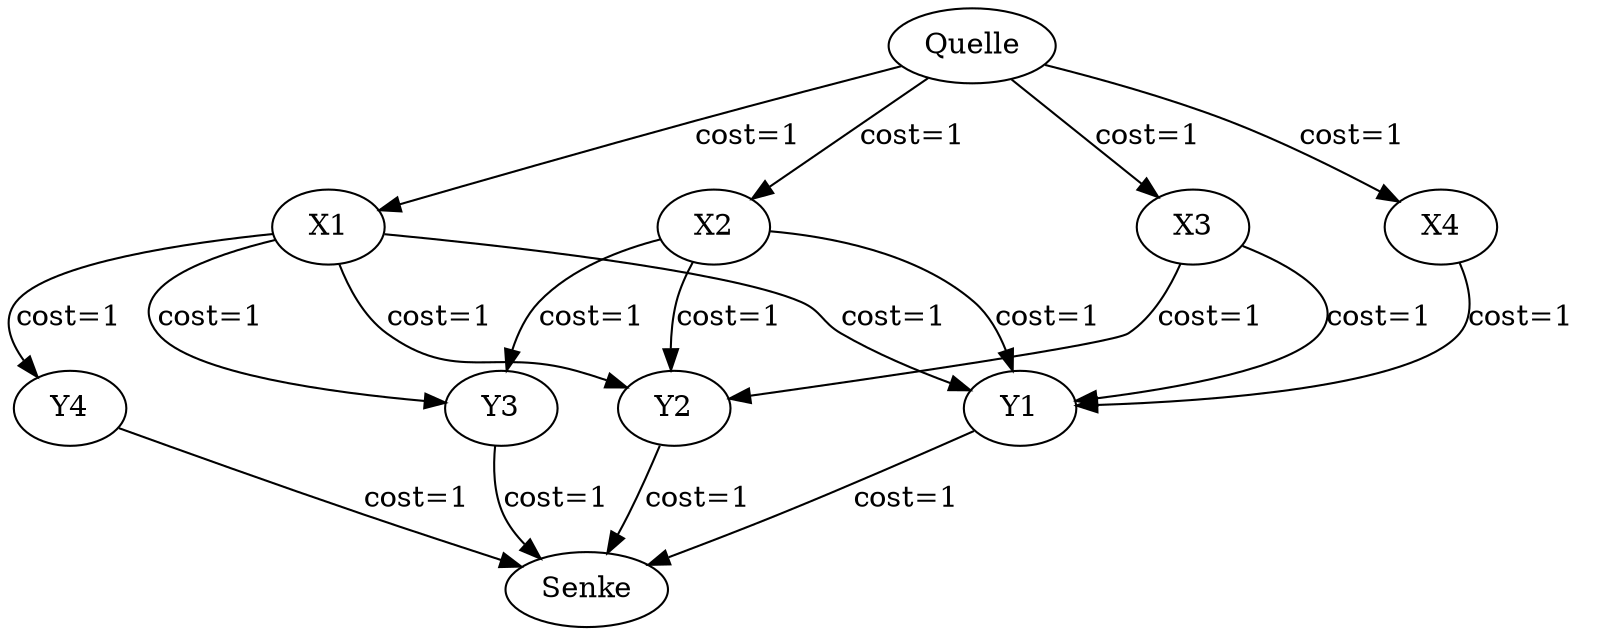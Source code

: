 digraph graph_09
{
Quelle
X1
X2
X3
X4
Y1
Y2
Y3
Y4
Senke
Quelle -> X1 [label="cost=1  "]
Quelle -> X2 [label="cost=1  "]
Quelle -> X3 [label="cost=1  "]
Quelle -> X4 [label="cost=1  "]
X1 -> Y1 [label="cost=1  "]
X1 -> Y2 [label="cost=1  "]
X1 -> Y3 [label="cost=1  "]
X1 -> Y4 [label="cost=1  "]
X2 -> Y1 [label="cost=1  "]
X2 -> Y2 [label="cost=1  "]
X2 -> Y3 [label="cost=1  "]
X3 -> Y1 [label="cost=1  "]
X3 -> Y2 [label="cost=1  "]
X4 -> Y1 [label="cost=1  "]
Y1 -> Senke [label="cost=1  "]
Y2 -> Senke [label="cost=1  "]
Y3 -> Senke [label="cost=1  "]
Y4 -> Senke [label="cost=1  "]
}
